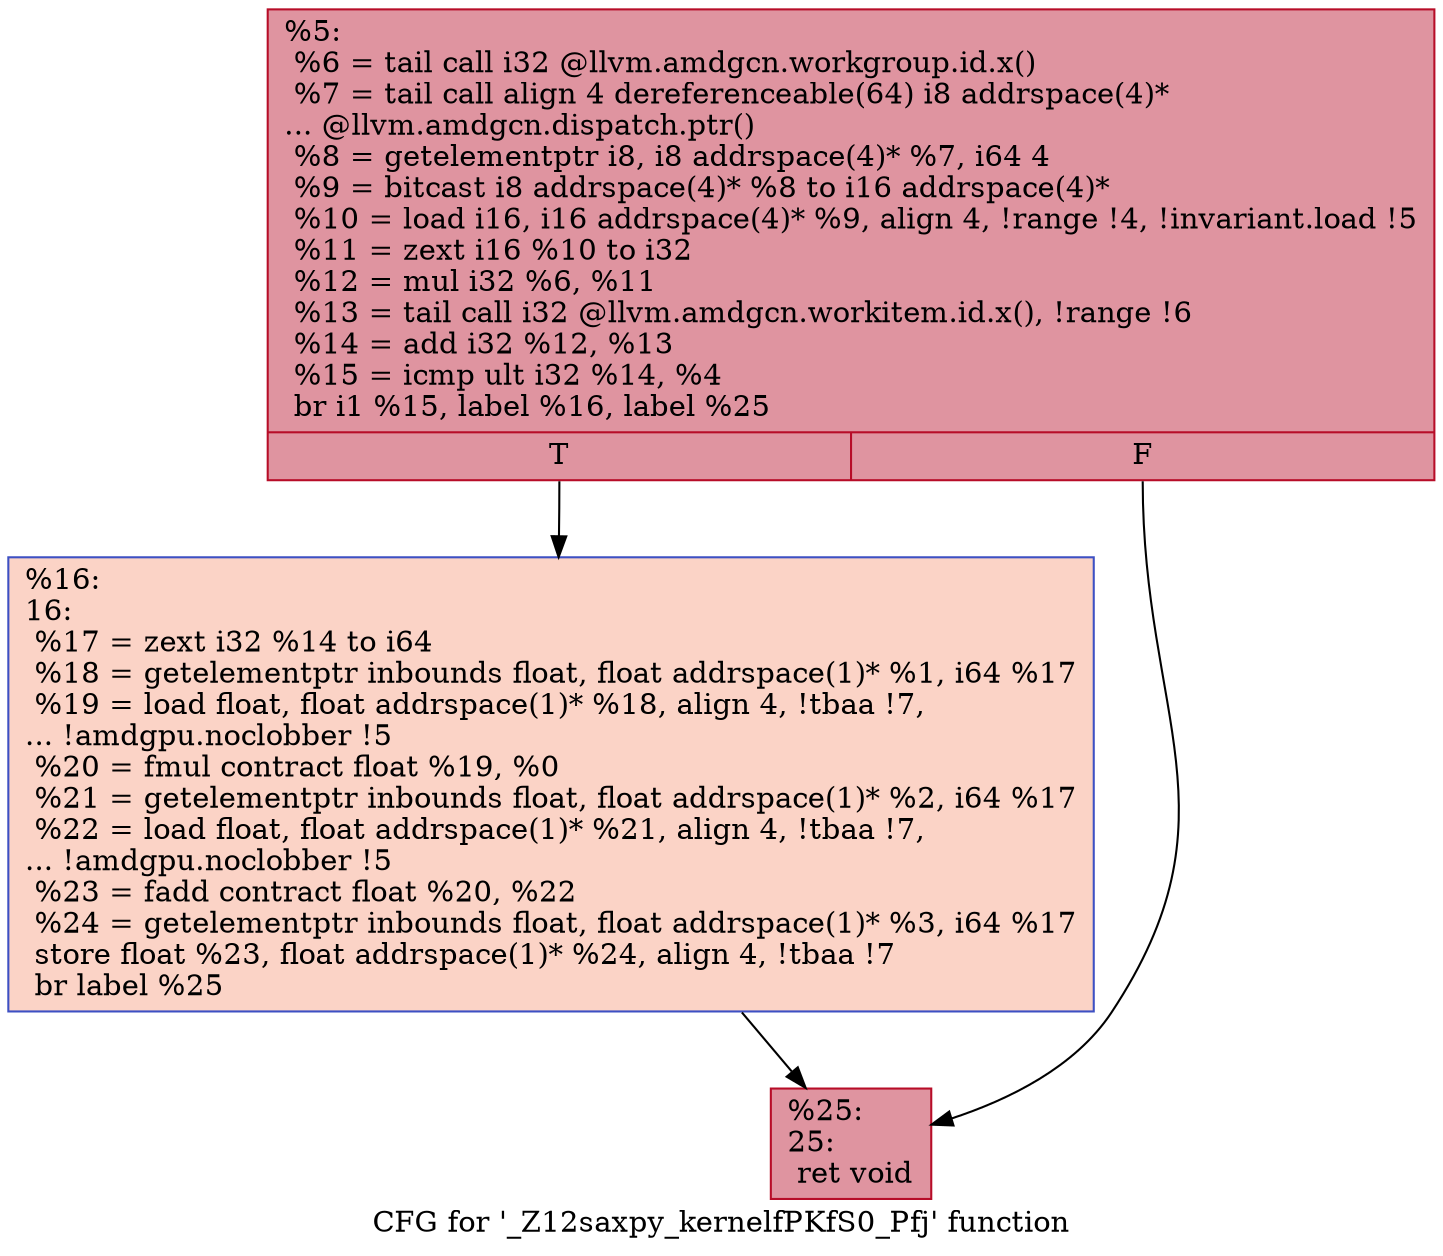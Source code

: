 digraph "CFG for '_Z12saxpy_kernelfPKfS0_Pfj' function" {
	label="CFG for '_Z12saxpy_kernelfPKfS0_Pfj' function";

	Node0x5a171c0 [shape=record,color="#b70d28ff", style=filled, fillcolor="#b70d2870",label="{%5:\l  %6 = tail call i32 @llvm.amdgcn.workgroup.id.x()\l  %7 = tail call align 4 dereferenceable(64) i8 addrspace(4)*\l... @llvm.amdgcn.dispatch.ptr()\l  %8 = getelementptr i8, i8 addrspace(4)* %7, i64 4\l  %9 = bitcast i8 addrspace(4)* %8 to i16 addrspace(4)*\l  %10 = load i16, i16 addrspace(4)* %9, align 4, !range !4, !invariant.load !5\l  %11 = zext i16 %10 to i32\l  %12 = mul i32 %6, %11\l  %13 = tail call i32 @llvm.amdgcn.workitem.id.x(), !range !6\l  %14 = add i32 %12, %13\l  %15 = icmp ult i32 %14, %4\l  br i1 %15, label %16, label %25\l|{<s0>T|<s1>F}}"];
	Node0x5a171c0:s0 -> Node0x5a19080;
	Node0x5a171c0:s1 -> Node0x5a19110;
	Node0x5a19080 [shape=record,color="#3d50c3ff", style=filled, fillcolor="#f59c7d70",label="{%16:\l16:                                               \l  %17 = zext i32 %14 to i64\l  %18 = getelementptr inbounds float, float addrspace(1)* %1, i64 %17\l  %19 = load float, float addrspace(1)* %18, align 4, !tbaa !7,\l... !amdgpu.noclobber !5\l  %20 = fmul contract float %19, %0\l  %21 = getelementptr inbounds float, float addrspace(1)* %2, i64 %17\l  %22 = load float, float addrspace(1)* %21, align 4, !tbaa !7,\l... !amdgpu.noclobber !5\l  %23 = fadd contract float %20, %22\l  %24 = getelementptr inbounds float, float addrspace(1)* %3, i64 %17\l  store float %23, float addrspace(1)* %24, align 4, !tbaa !7\l  br label %25\l}"];
	Node0x5a19080 -> Node0x5a19110;
	Node0x5a19110 [shape=record,color="#b70d28ff", style=filled, fillcolor="#b70d2870",label="{%25:\l25:                                               \l  ret void\l}"];
}
